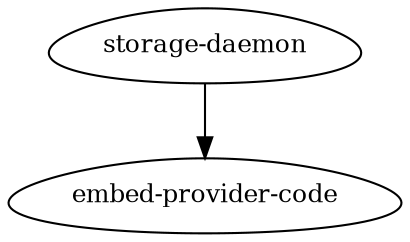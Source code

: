 digraph "embed-provider-code" {
node [
  fontsize = "12"
];
    "node71" [ label = "embed-provider-code", shape = egg ];
    "node94" [ label = "storage-daemon", shape = egg ];
    "node94" -> "node71"  // storage-daemon -> embed-provider-code
}
